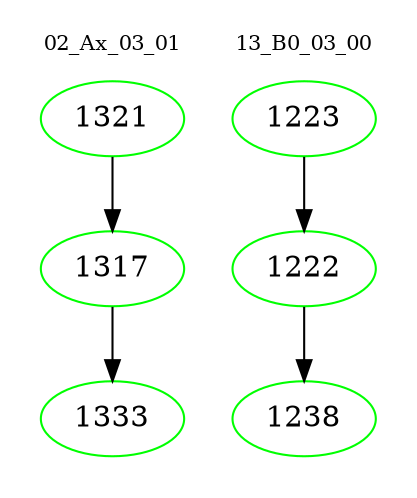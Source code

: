 digraph{
subgraph cluster_0 {
color = white
label = "02_Ax_03_01";
fontsize=10;
T0_1321 [label="1321", color="green"]
T0_1321 -> T0_1317 [color="black"]
T0_1317 [label="1317", color="green"]
T0_1317 -> T0_1333 [color="black"]
T0_1333 [label="1333", color="green"]
}
subgraph cluster_1 {
color = white
label = "13_B0_03_00";
fontsize=10;
T1_1223 [label="1223", color="green"]
T1_1223 -> T1_1222 [color="black"]
T1_1222 [label="1222", color="green"]
T1_1222 -> T1_1238 [color="black"]
T1_1238 [label="1238", color="green"]
}
}
